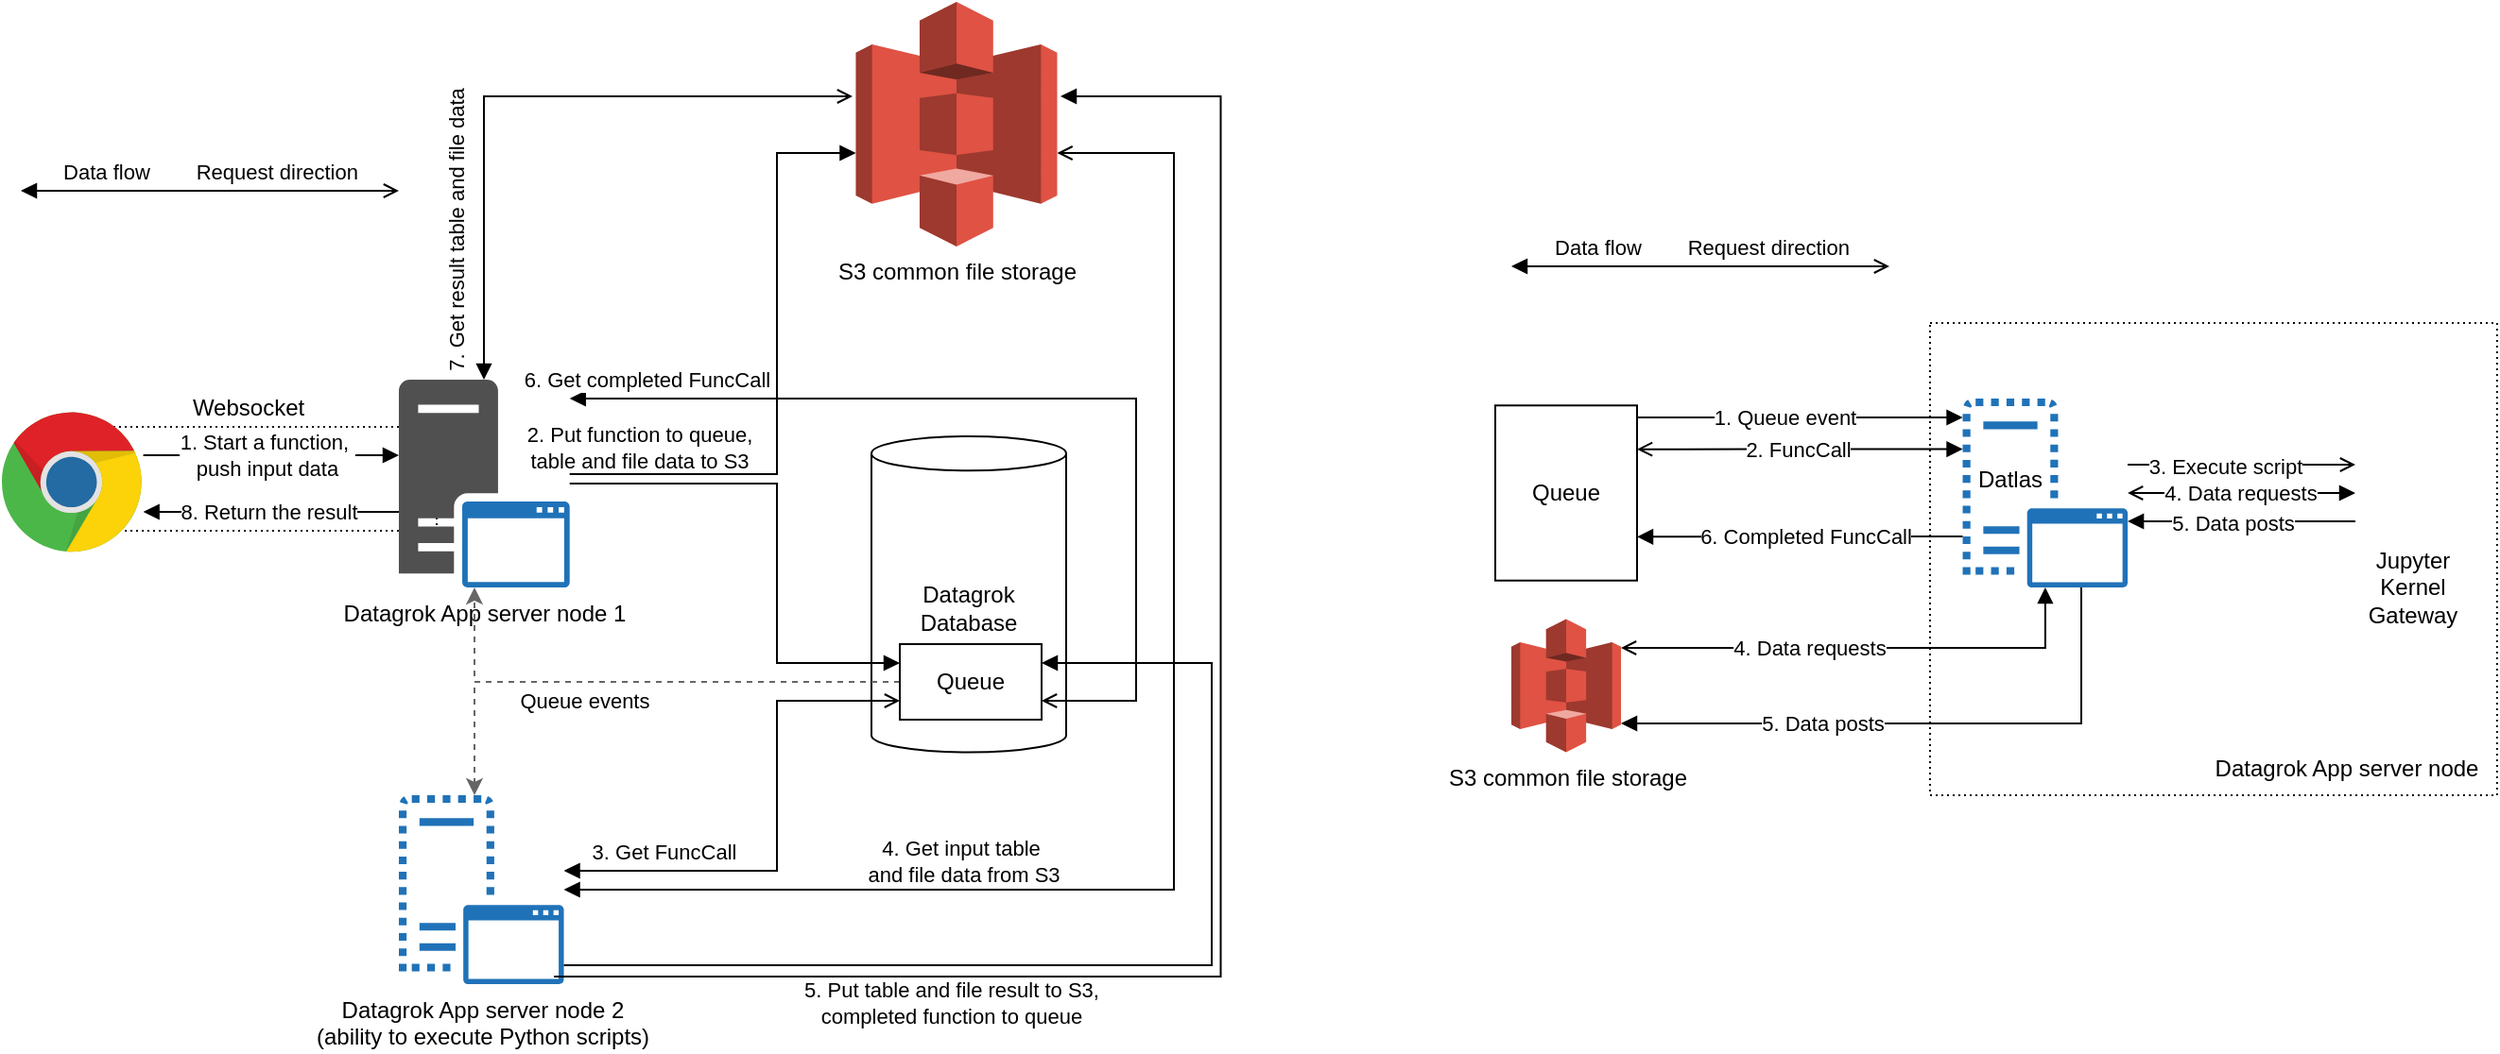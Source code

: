<mxfile version="20.5.1" type="device"><diagram id="OisN95X5IZg6bHswx-SX" name="Page-1"><mxGraphModel dx="1616" dy="1966" grid="1" gridSize="10" guides="1" tooltips="1" connect="1" arrows="1" fold="1" page="1" pageScale="1" pageWidth="850" pageHeight="1100" math="0" shadow="0"><root><mxCell id="0"/><mxCell id="1" parent="0"/><mxCell id="FO003H9uDihYRGFqmJwe-66" value="" style="rounded=0;whiteSpace=wrap;html=1;dashed=1;dashPattern=1 2;" vertex="1" parent="1"><mxGeometry x="1050" y="110" width="300" height="250" as="geometry"/></mxCell><mxCell id="FO003H9uDihYRGFqmJwe-41" value="" style="rounded=0;whiteSpace=wrap;html=1;dashed=1;dashPattern=1 2;" vertex="1" parent="1"><mxGeometry x="80" y="165" width="180" height="55" as="geometry"/></mxCell><mxCell id="FO003H9uDihYRGFqmJwe-1" value="Datagrok&lt;br&gt;Database" style="shape=cylinder3;whiteSpace=wrap;html=1;boundedLbl=1;backgroundOutline=1;size=9.071;" vertex="1" parent="1"><mxGeometry x="490" y="170" width="103" height="167.3" as="geometry"/></mxCell><mxCell id="FO003H9uDihYRGFqmJwe-16" style="edgeStyle=orthogonalEdgeStyle;rounded=0;orthogonalLoop=1;jettySize=auto;html=1;exitX=0;exitY=0.75;exitDx=0;exitDy=0;endArrow=block;endFill=1;startArrow=open;startFill=0;" edge="1" parent="1" source="FO003H9uDihYRGFqmJwe-2" target="FO003H9uDihYRGFqmJwe-6"><mxGeometry relative="1" as="geometry"><Array as="points"><mxPoint x="440" y="310"/><mxPoint x="440" y="400"/></Array></mxGeometry></mxCell><mxCell id="FO003H9uDihYRGFqmJwe-17" value="3. Get FuncCall" style="edgeLabel;html=1;align=center;verticalAlign=middle;resizable=0;points=[];" vertex="1" connectable="0" parent="FO003H9uDihYRGFqmJwe-16"><mxGeometry x="0.422" y="-2" relative="1" as="geometry"><mxPoint x="-25" y="-8" as="offset"/></mxGeometry></mxCell><mxCell id="FO003H9uDihYRGFqmJwe-18" style="edgeStyle=orthogonalEdgeStyle;rounded=0;orthogonalLoop=1;jettySize=auto;html=1;exitX=0;exitY=0.5;exitDx=0;exitDy=0;fillColor=#f5f5f5;strokeColor=#666666;dashed=1;" edge="1" parent="1" source="FO003H9uDihYRGFqmJwe-2" target="FO003H9uDihYRGFqmJwe-4"><mxGeometry relative="1" as="geometry"><Array as="points"><mxPoint x="280" y="300"/></Array></mxGeometry></mxCell><mxCell id="FO003H9uDihYRGFqmJwe-19" style="edgeStyle=orthogonalEdgeStyle;rounded=0;orthogonalLoop=1;jettySize=auto;html=1;fillColor=#f5f5f5;strokeColor=#666666;dashed=1;" edge="1" parent="1" source="FO003H9uDihYRGFqmJwe-2" target="FO003H9uDihYRGFqmJwe-6"><mxGeometry relative="1" as="geometry"><Array as="points"><mxPoint x="280" y="300"/></Array></mxGeometry></mxCell><mxCell id="FO003H9uDihYRGFqmJwe-20" value="Queue events" style="edgeLabel;html=1;align=center;verticalAlign=middle;resizable=0;points=[];" vertex="1" connectable="0" parent="FO003H9uDihYRGFqmJwe-19"><mxGeometry x="0.279" y="1" relative="1" as="geometry"><mxPoint x="15" y="9" as="offset"/></mxGeometry></mxCell><mxCell id="FO003H9uDihYRGFqmJwe-27" style="edgeStyle=orthogonalEdgeStyle;rounded=0;orthogonalLoop=1;jettySize=auto;html=1;exitX=1;exitY=0.75;exitDx=0;exitDy=0;strokeColor=default;endArrow=block;endFill=1;startArrow=open;startFill=0;" edge="1" parent="1" source="FO003H9uDihYRGFqmJwe-2" target="FO003H9uDihYRGFqmJwe-4"><mxGeometry relative="1" as="geometry"><Array as="points"><mxPoint x="630" y="310"/><mxPoint x="630" y="150"/></Array></mxGeometry></mxCell><mxCell id="FO003H9uDihYRGFqmJwe-30" value="6. Get completed FuncCall" style="edgeLabel;html=1;align=center;verticalAlign=middle;resizable=0;points=[];" vertex="1" connectable="0" parent="FO003H9uDihYRGFqmJwe-27"><mxGeometry x="0.804" relative="1" as="geometry"><mxPoint x="-10" y="-10" as="offset"/></mxGeometry></mxCell><mxCell id="FO003H9uDihYRGFqmJwe-2" value="Queue" style="rounded=0;whiteSpace=wrap;html=1;" vertex="1" parent="1"><mxGeometry x="505" y="280" width="75" height="40" as="geometry"/></mxCell><mxCell id="FO003H9uDihYRGFqmJwe-10" style="edgeStyle=orthogonalEdgeStyle;rounded=0;orthogonalLoop=1;jettySize=auto;html=1;entryX=0;entryY=0.25;entryDx=0;entryDy=0;endArrow=block;endFill=1;" edge="1" parent="1" source="FO003H9uDihYRGFqmJwe-4" target="FO003H9uDihYRGFqmJwe-2"><mxGeometry relative="1" as="geometry"><Array as="points"><mxPoint x="440" y="195"/><mxPoint x="440" y="290"/></Array></mxGeometry></mxCell><mxCell id="FO003H9uDihYRGFqmJwe-11" value="2. Put function to queue, &lt;br&gt;table and file data to S3" style="edgeLabel;html=1;align=center;verticalAlign=middle;resizable=0;points=[];" vertex="1" connectable="0" parent="FO003H9uDihYRGFqmJwe-10"><mxGeometry x="-0.688" y="2" relative="1" as="geometry"><mxPoint x="-6" y="-17" as="offset"/></mxGeometry></mxCell><mxCell id="FO003H9uDihYRGFqmJwe-15" style="edgeStyle=orthogonalEdgeStyle;rounded=0;orthogonalLoop=1;jettySize=auto;html=1;endArrow=block;endFill=1;" edge="1" parent="1" source="FO003H9uDihYRGFqmJwe-4" target="FO003H9uDihYRGFqmJwe-14"><mxGeometry relative="1" as="geometry"><Array as="points"><mxPoint x="440" y="190"/><mxPoint x="440" y="20"/></Array></mxGeometry></mxCell><mxCell id="FO003H9uDihYRGFqmJwe-32" style="edgeStyle=orthogonalEdgeStyle;rounded=0;orthogonalLoop=1;jettySize=auto;html=1;strokeColor=default;endArrow=block;endFill=1;" edge="1" parent="1" source="FO003H9uDihYRGFqmJwe-4" target="FO003H9uDihYRGFqmJwe-7"><mxGeometry relative="1" as="geometry"><Array as="points"><mxPoint x="170" y="210"/><mxPoint x="170" y="210"/></Array></mxGeometry></mxCell><mxCell id="FO003H9uDihYRGFqmJwe-33" value="8. Return the result" style="edgeLabel;html=1;align=center;verticalAlign=middle;resizable=0;points=[];" vertex="1" connectable="0" parent="FO003H9uDihYRGFqmJwe-32"><mxGeometry x="-0.281" y="2" relative="1" as="geometry"><mxPoint x="-21" y="-2" as="offset"/></mxGeometry></mxCell><mxCell id="FO003H9uDihYRGFqmJwe-4" value="Datagrok App server node 1" style="sketch=0;pointerEvents=1;shadow=0;dashed=0;html=1;strokeColor=none;fillColor=#505050;labelPosition=center;verticalLabelPosition=bottom;verticalAlign=top;outlineConnect=0;align=center;shape=mxgraph.office.servers.application_server_blue;" vertex="1" parent="1"><mxGeometry x="240" y="140" width="90.36" height="110" as="geometry"/></mxCell><mxCell id="FO003H9uDihYRGFqmJwe-8" style="edgeStyle=orthogonalEdgeStyle;rounded=0;orthogonalLoop=1;jettySize=auto;html=1;endArrow=block;endFill=1;" edge="1" parent="1" source="FO003H9uDihYRGFqmJwe-7" target="FO003H9uDihYRGFqmJwe-4"><mxGeometry relative="1" as="geometry"><Array as="points"><mxPoint x="170" y="180"/><mxPoint x="170" y="180"/></Array></mxGeometry></mxCell><mxCell id="FO003H9uDihYRGFqmJwe-9" value="1. Start a function,&amp;nbsp;&lt;br&gt;push input data" style="edgeLabel;html=1;align=center;verticalAlign=middle;resizable=0;points=[];" vertex="1" connectable="0" parent="FO003H9uDihYRGFqmJwe-8"><mxGeometry x="-0.317" y="-2" relative="1" as="geometry"><mxPoint x="19" y="-2" as="offset"/></mxGeometry></mxCell><mxCell id="FO003H9uDihYRGFqmJwe-7" value="" style="dashed=0;outlineConnect=0;html=1;align=center;labelPosition=center;verticalLabelPosition=bottom;verticalAlign=top;shape=mxgraph.weblogos.chrome" vertex="1" parent="1"><mxGeometry x="30" y="157.3" width="74.8" height="75.4" as="geometry"/></mxCell><mxCell id="FO003H9uDihYRGFqmJwe-13" value="" style="group" vertex="1" connectable="0" parent="1"><mxGeometry x="240" y="360" width="87.27" height="100" as="geometry"/></mxCell><mxCell id="FO003H9uDihYRGFqmJwe-6" value="Datagrok App server node 2&lt;br&gt;(ability to execute Python scripts)" style="sketch=0;pointerEvents=1;shadow=0;dashed=0;html=1;strokeColor=none;labelPosition=center;verticalLabelPosition=bottom;verticalAlign=top;outlineConnect=0;align=center;shape=mxgraph.office.servers.virtual_application_server;fillColor=#2072B8;" vertex="1" parent="FO003H9uDihYRGFqmJwe-13"><mxGeometry width="87.27" height="100" as="geometry"/></mxCell><mxCell id="FO003H9uDihYRGFqmJwe-12" value="" style="shape=image;html=1;verticalAlign=top;verticalLabelPosition=bottom;labelBackgroundColor=#ffffff;imageAspect=0;aspect=fixed;image=https://cdn1.iconfinder.com/data/icons/ionicons-fill-vol-2/512/logo-python-128.png" vertex="1" parent="FO003H9uDihYRGFqmJwe-13"><mxGeometry x="46" y="68" width="30" height="30" as="geometry"/></mxCell><mxCell id="FO003H9uDihYRGFqmJwe-21" style="edgeStyle=orthogonalEdgeStyle;rounded=0;orthogonalLoop=1;jettySize=auto;html=1;strokeColor=default;endArrow=block;endFill=1;startArrow=open;startFill=0;" edge="1" parent="1" source="FO003H9uDihYRGFqmJwe-14" target="FO003H9uDihYRGFqmJwe-6"><mxGeometry relative="1" as="geometry"><Array as="points"><mxPoint x="650" y="20"/><mxPoint x="650" y="410"/></Array></mxGeometry></mxCell><mxCell id="FO003H9uDihYRGFqmJwe-22" value="4. Get input table&lt;br&gt;&amp;nbsp;and file data from S3" style="edgeLabel;html=1;align=center;verticalAlign=middle;resizable=0;points=[];" vertex="1" connectable="0" parent="FO003H9uDihYRGFqmJwe-21"><mxGeometry x="0.877" y="-2" relative="1" as="geometry"><mxPoint x="162" y="-13" as="offset"/></mxGeometry></mxCell><mxCell id="FO003H9uDihYRGFqmJwe-28" style="edgeStyle=orthogonalEdgeStyle;rounded=0;orthogonalLoop=1;jettySize=auto;html=1;strokeColor=default;startArrow=open;startFill=0;endArrow=block;endFill=1;" edge="1" parent="1" target="FO003H9uDihYRGFqmJwe-4"><mxGeometry relative="1" as="geometry"><mxPoint x="480" y="-10" as="sourcePoint"/><Array as="points"><mxPoint x="285" y="-10"/></Array></mxGeometry></mxCell><mxCell id="FO003H9uDihYRGFqmJwe-31" value="7. Get result table and file data" style="edgeLabel;html=1;align=center;verticalAlign=middle;resizable=0;points=[];rotation=-90;" vertex="1" connectable="0" parent="FO003H9uDihYRGFqmJwe-28"><mxGeometry x="0.669" relative="1" as="geometry"><mxPoint x="-15" y="-22" as="offset"/></mxGeometry></mxCell><mxCell id="FO003H9uDihYRGFqmJwe-14" value="S3 common file storage" style="outlineConnect=0;dashed=0;verticalLabelPosition=bottom;verticalAlign=top;align=center;html=1;shape=mxgraph.aws3.s3;fillColor=#E05243;gradientColor=none;" vertex="1" parent="1"><mxGeometry x="481.75" y="-60" width="106.5" height="129.47" as="geometry"/></mxCell><mxCell id="FO003H9uDihYRGFqmJwe-23" style="edgeStyle=orthogonalEdgeStyle;rounded=0;orthogonalLoop=1;jettySize=auto;html=1;strokeColor=default;endArrow=block;endFill=1;" edge="1" parent="1"><mxGeometry relative="1" as="geometry"><mxPoint x="322" y="456.0" as="sourcePoint"/><mxPoint x="590" y="-10" as="targetPoint"/><Array as="points"><mxPoint x="674.73" y="456"/><mxPoint x="674.73" y="-10"/></Array></mxGeometry></mxCell><mxCell id="FO003H9uDihYRGFqmJwe-25" value="5. Put table and file result to S3,&lt;br&gt;completed function to queue" style="edgeLabel;html=1;align=center;verticalAlign=middle;resizable=0;points=[];" vertex="1" connectable="0" parent="FO003H9uDihYRGFqmJwe-23"><mxGeometry x="-0.829" y="1" relative="1" as="geometry"><mxPoint x="133" y="15" as="offset"/></mxGeometry></mxCell><mxCell id="FO003H9uDihYRGFqmJwe-26" style="edgeStyle=orthogonalEdgeStyle;rounded=0;orthogonalLoop=1;jettySize=auto;html=1;entryX=1;entryY=0.25;entryDx=0;entryDy=0;strokeColor=default;endArrow=block;endFill=1;" edge="1" parent="1" source="FO003H9uDihYRGFqmJwe-6" target="FO003H9uDihYRGFqmJwe-2"><mxGeometry relative="1" as="geometry"><Array as="points"><mxPoint x="670" y="450"/><mxPoint x="670" y="290"/></Array></mxGeometry></mxCell><mxCell id="FO003H9uDihYRGFqmJwe-53" style="edgeStyle=orthogonalEdgeStyle;rounded=0;orthogonalLoop=1;jettySize=auto;html=1;entryX=0;entryY=0.25;entryDx=0;entryDy=0;strokeColor=default;startArrow=none;startFill=0;endArrow=open;endFill=0;" edge="1" parent="1" source="FO003H9uDihYRGFqmJwe-35" target="FO003H9uDihYRGFqmJwe-37"><mxGeometry relative="1" as="geometry"><Array as="points"><mxPoint x="1180" y="185"/><mxPoint x="1180" y="185"/></Array></mxGeometry></mxCell><mxCell id="FO003H9uDihYRGFqmJwe-54" value="3. Execute script" style="edgeLabel;html=1;align=center;verticalAlign=middle;resizable=0;points=[];" vertex="1" connectable="0" parent="FO003H9uDihYRGFqmJwe-53"><mxGeometry x="-0.146" y="-1" relative="1" as="geometry"><mxPoint as="offset"/></mxGeometry></mxCell><mxCell id="FO003H9uDihYRGFqmJwe-58" style="edgeStyle=orthogonalEdgeStyle;rounded=0;orthogonalLoop=1;jettySize=auto;html=1;strokeColor=default;startArrow=block;startFill=1;endArrow=open;endFill=0;entryX=1;entryY=0.21;entryDx=0;entryDy=0;entryPerimeter=0;" edge="1" parent="1" source="FO003H9uDihYRGFqmJwe-35" target="FO003H9uDihYRGFqmJwe-56"><mxGeometry relative="1" as="geometry"><Array as="points"><mxPoint x="1111" y="282"/><mxPoint x="887" y="282"/></Array></mxGeometry></mxCell><mxCell id="FO003H9uDihYRGFqmJwe-59" value="4. Data requests" style="edgeLabel;html=1;align=center;verticalAlign=middle;resizable=0;points=[];" vertex="1" connectable="0" parent="FO003H9uDihYRGFqmJwe-58"><mxGeometry x="0.46" relative="1" as="geometry"><mxPoint x="30" as="offset"/></mxGeometry></mxCell><mxCell id="FO003H9uDihYRGFqmJwe-62" style="edgeStyle=orthogonalEdgeStyle;rounded=0;orthogonalLoop=1;jettySize=auto;html=1;entryX=1;entryY=0.79;entryDx=0;entryDy=0;entryPerimeter=0;strokeColor=default;startArrow=none;startFill=0;endArrow=block;endFill=1;" edge="1" parent="1" source="FO003H9uDihYRGFqmJwe-35" target="FO003H9uDihYRGFqmJwe-56"><mxGeometry relative="1" as="geometry"><Array as="points"><mxPoint x="1130" y="322"/><mxPoint x="887" y="322"/></Array></mxGeometry></mxCell><mxCell id="FO003H9uDihYRGFqmJwe-63" value="5. Data posts" style="edgeLabel;html=1;align=center;verticalAlign=middle;resizable=0;points=[];" vertex="1" connectable="0" parent="FO003H9uDihYRGFqmJwe-62"><mxGeometry x="0.405" y="2" relative="1" as="geometry"><mxPoint x="13" y="-2" as="offset"/></mxGeometry></mxCell><mxCell id="FO003H9uDihYRGFqmJwe-64" style="edgeStyle=orthogonalEdgeStyle;rounded=0;orthogonalLoop=1;jettySize=auto;html=1;entryX=1;entryY=0.75;entryDx=0;entryDy=0;strokeColor=default;startArrow=none;startFill=0;endArrow=block;endFill=1;" edge="1" parent="1" source="FO003H9uDihYRGFqmJwe-35" target="FO003H9uDihYRGFqmJwe-47"><mxGeometry relative="1" as="geometry"><Array as="points"><mxPoint x="1020" y="223"/><mxPoint x="1020" y="223"/></Array></mxGeometry></mxCell><mxCell id="FO003H9uDihYRGFqmJwe-65" value="6. Completed FuncCall" style="edgeLabel;html=1;align=center;verticalAlign=middle;resizable=0;points=[];" vertex="1" connectable="0" parent="FO003H9uDihYRGFqmJwe-64"><mxGeometry x="0.224" relative="1" as="geometry"><mxPoint x="22" as="offset"/></mxGeometry></mxCell><mxCell id="FO003H9uDihYRGFqmJwe-35" value="" style="sketch=0;pointerEvents=1;shadow=0;dashed=0;html=1;strokeColor=none;labelPosition=center;verticalLabelPosition=bottom;verticalAlign=top;outlineConnect=0;align=center;shape=mxgraph.office.servers.virtual_application_server;fillColor=#2072B8;" vertex="1" parent="1"><mxGeometry x="1067.27" y="150" width="87.27" height="100" as="geometry"/></mxCell><mxCell id="FO003H9uDihYRGFqmJwe-55" style="edgeStyle=orthogonalEdgeStyle;rounded=0;orthogonalLoop=1;jettySize=auto;html=1;exitX=0;exitY=0.5;exitDx=0;exitDy=0;strokeColor=default;startArrow=block;startFill=1;endArrow=open;endFill=0;" edge="1" parent="1" source="FO003H9uDihYRGFqmJwe-37" target="FO003H9uDihYRGFqmJwe-35"><mxGeometry relative="1" as="geometry"><mxPoint x="1150" y="200" as="targetPoint"/></mxGeometry></mxCell><mxCell id="FO003H9uDihYRGFqmJwe-57" value="4. Data requests" style="edgeLabel;html=1;align=center;verticalAlign=middle;resizable=0;points=[];" vertex="1" connectable="0" parent="FO003H9uDihYRGFqmJwe-55"><mxGeometry x="0.237" y="-1" relative="1" as="geometry"><mxPoint x="13" y="1" as="offset"/></mxGeometry></mxCell><mxCell id="FO003H9uDihYRGFqmJwe-60" style="edgeStyle=orthogonalEdgeStyle;rounded=0;orthogonalLoop=1;jettySize=auto;html=1;exitX=0;exitY=0.75;exitDx=0;exitDy=0;strokeColor=default;startArrow=none;startFill=0;endArrow=block;endFill=1;" edge="1" parent="1" source="FO003H9uDihYRGFqmJwe-37" target="FO003H9uDihYRGFqmJwe-35"><mxGeometry relative="1" as="geometry"><Array as="points"><mxPoint x="1180" y="215"/><mxPoint x="1180" y="215"/></Array></mxGeometry></mxCell><mxCell id="FO003H9uDihYRGFqmJwe-61" value="5. Data posts" style="edgeLabel;html=1;align=center;verticalAlign=middle;resizable=0;points=[];" vertex="1" connectable="0" parent="FO003H9uDihYRGFqmJwe-60"><mxGeometry x="-0.2" y="1" relative="1" as="geometry"><mxPoint x="-17" as="offset"/></mxGeometry></mxCell><mxCell id="FO003H9uDihYRGFqmJwe-37" value="" style="shape=image;html=1;verticalAlign=top;verticalLabelPosition=bottom;labelBackgroundColor=#ffffff;imageAspect=0;aspect=fixed;image=https://cdn1.iconfinder.com/data/icons/ionicons-fill-vol-2/512/logo-python-128.png" vertex="1" parent="1"><mxGeometry x="1275" y="170" width="60" height="60" as="geometry"/></mxCell><mxCell id="FO003H9uDihYRGFqmJwe-42" value="Websocket" style="text;html=1;align=center;verticalAlign=middle;resizable=0;points=[];autosize=1;strokeColor=none;fillColor=none;" vertex="1" parent="1"><mxGeometry x="120" y="140" width="80" height="30" as="geometry"/></mxCell><mxCell id="FO003H9uDihYRGFqmJwe-43" style="edgeStyle=orthogonalEdgeStyle;rounded=0;orthogonalLoop=1;jettySize=auto;html=1;strokeColor=default;startArrow=open;startFill=0;endArrow=block;endFill=1;" edge="1" parent="1"><mxGeometry relative="1" as="geometry"><mxPoint x="240" y="40" as="sourcePoint"/><mxPoint x="40" y="40" as="targetPoint"/><Array as="points"><mxPoint x="93.25" y="39.81"/></Array></mxGeometry></mxCell><mxCell id="FO003H9uDihYRGFqmJwe-45" value="Data flow&amp;nbsp; &amp;nbsp; &amp;nbsp; &amp;nbsp; Request direction" style="edgeLabel;html=1;align=center;verticalAlign=middle;resizable=0;points=[];" vertex="1" connectable="0" parent="FO003H9uDihYRGFqmJwe-43"><mxGeometry x="0.228" relative="1" as="geometry"><mxPoint x="23" y="-10" as="offset"/></mxGeometry></mxCell><mxCell id="FO003H9uDihYRGFqmJwe-49" style="edgeStyle=orthogonalEdgeStyle;rounded=0;orthogonalLoop=1;jettySize=auto;html=1;exitX=1;exitY=0.25;exitDx=0;exitDy=0;strokeColor=default;startArrow=none;startFill=0;endArrow=block;endFill=1;" edge="1" parent="1" source="FO003H9uDihYRGFqmJwe-47" target="FO003H9uDihYRGFqmJwe-35"><mxGeometry relative="1" as="geometry"><Array as="points"><mxPoint x="895" y="160"/></Array></mxGeometry></mxCell><mxCell id="FO003H9uDihYRGFqmJwe-50" value="1. Queue event" style="edgeLabel;html=1;align=center;verticalAlign=middle;resizable=0;points=[];" vertex="1" connectable="0" parent="FO003H9uDihYRGFqmJwe-49"><mxGeometry x="-0.128" relative="1" as="geometry"><mxPoint x="12" as="offset"/></mxGeometry></mxCell><mxCell id="FO003H9uDihYRGFqmJwe-51" style="edgeStyle=orthogonalEdgeStyle;rounded=0;orthogonalLoop=1;jettySize=auto;html=1;exitX=1;exitY=0.25;exitDx=0;exitDy=0;strokeColor=default;startArrow=open;startFill=0;endArrow=block;endFill=1;" edge="1" parent="1" source="FO003H9uDihYRGFqmJwe-47" target="FO003H9uDihYRGFqmJwe-35"><mxGeometry relative="1" as="geometry"><Array as="points"><mxPoint x="960" y="177"/><mxPoint x="960" y="177"/></Array></mxGeometry></mxCell><mxCell id="FO003H9uDihYRGFqmJwe-52" value="2. FuncCall" style="edgeLabel;html=1;align=center;verticalAlign=middle;resizable=0;points=[];" vertex="1" connectable="0" parent="FO003H9uDihYRGFqmJwe-51"><mxGeometry x="0.173" y="2" relative="1" as="geometry"><mxPoint x="-16" y="2" as="offset"/></mxGeometry></mxCell><mxCell id="FO003H9uDihYRGFqmJwe-47" value="Queue" style="rounded=0;whiteSpace=wrap;html=1;" vertex="1" parent="1"><mxGeometry x="820" y="153.65" width="75" height="92.7" as="geometry"/></mxCell><mxCell id="FO003H9uDihYRGFqmJwe-56" value="S3 common file storage" style="outlineConnect=0;dashed=0;verticalLabelPosition=bottom;verticalAlign=top;align=center;html=1;shape=mxgraph.aws3.s3;fillColor=#E05243;gradientColor=none;" vertex="1" parent="1"><mxGeometry x="828.49" y="266.77" width="58.02" height="70.53" as="geometry"/></mxCell><mxCell id="FO003H9uDihYRGFqmJwe-67" value="Datagrok App server node" style="text;html=1;align=center;verticalAlign=middle;resizable=0;points=[];autosize=1;strokeColor=none;fillColor=none;" vertex="1" parent="1"><mxGeometry x="1190" y="330.53" width="160" height="30" as="geometry"/></mxCell><mxCell id="FO003H9uDihYRGFqmJwe-68" value="Jupyter&lt;br&gt;Kernel&lt;br&gt;Gateway" style="text;html=1;align=center;verticalAlign=middle;resizable=0;points=[];autosize=1;strokeColor=none;fillColor=none;" vertex="1" parent="1"><mxGeometry x="1270" y="220" width="70" height="60" as="geometry"/></mxCell><mxCell id="FO003H9uDihYRGFqmJwe-69" value="Datlas" style="text;html=1;align=center;verticalAlign=middle;resizable=0;points=[];autosize=1;strokeColor=none;fillColor=none;" vertex="1" parent="1"><mxGeometry x="1062" y="177.5" width="60" height="30" as="geometry"/></mxCell><mxCell id="FO003H9uDihYRGFqmJwe-70" style="edgeStyle=orthogonalEdgeStyle;rounded=0;orthogonalLoop=1;jettySize=auto;html=1;strokeColor=default;startArrow=open;startFill=0;endArrow=block;endFill=1;" edge="1" parent="1"><mxGeometry relative="1" as="geometry"><mxPoint x="1028.49" y="80" as="sourcePoint"/><mxPoint x="828.49" y="80" as="targetPoint"/><Array as="points"><mxPoint x="881.74" y="79.81"/></Array></mxGeometry></mxCell><mxCell id="FO003H9uDihYRGFqmJwe-71" value="Data flow&amp;nbsp; &amp;nbsp; &amp;nbsp; &amp;nbsp; Request direction" style="edgeLabel;html=1;align=center;verticalAlign=middle;resizable=0;points=[];" vertex="1" connectable="0" parent="FO003H9uDihYRGFqmJwe-70"><mxGeometry x="0.228" relative="1" as="geometry"><mxPoint x="23" y="-10" as="offset"/></mxGeometry></mxCell></root></mxGraphModel></diagram></mxfile>
